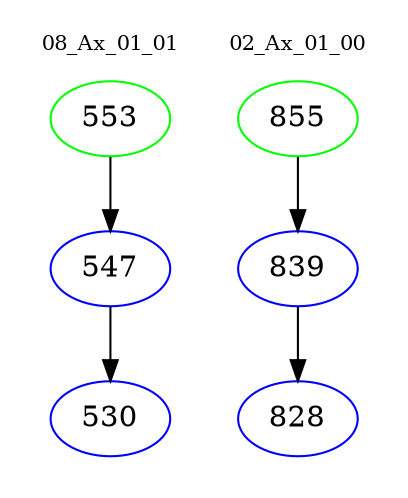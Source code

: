 digraph{
subgraph cluster_0 {
color = white
label = "08_Ax_01_01";
fontsize=10;
T0_553 [label="553", color="green"]
T0_553 -> T0_547 [color="black"]
T0_547 [label="547", color="blue"]
T0_547 -> T0_530 [color="black"]
T0_530 [label="530", color="blue"]
}
subgraph cluster_1 {
color = white
label = "02_Ax_01_00";
fontsize=10;
T1_855 [label="855", color="green"]
T1_855 -> T1_839 [color="black"]
T1_839 [label="839", color="blue"]
T1_839 -> T1_828 [color="black"]
T1_828 [label="828", color="blue"]
}
}

